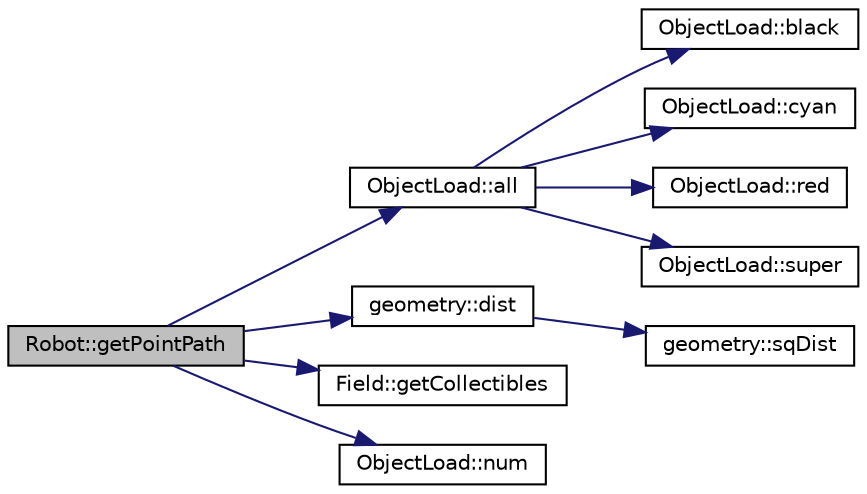 digraph "Robot::getPointPath"
{
 // LATEX_PDF_SIZE
  edge [fontname="Helvetica",fontsize="10",labelfontname="Helvetica",labelfontsize="10"];
  node [fontname="Helvetica",fontsize="10",shape=record];
  rankdir="LR";
  Node1 [label="Robot::getPointPath",height=0.2,width=0.4,color="black", fillcolor="grey75", style="filled", fontcolor="black",tooltip=" "];
  Node1 -> Node2 [color="midnightblue",fontsize="10",style="solid",fontname="Helvetica"];
  Node2 [label="ObjectLoad::all",height=0.2,width=0.4,color="black", fillcolor="white", style="filled",URL="$class_object_load.html#a535a944ad764a5c64c4b46f5d7dacd3a",tooltip=" "];
  Node2 -> Node3 [color="midnightblue",fontsize="10",style="solid",fontname="Helvetica"];
  Node3 [label="ObjectLoad::black",height=0.2,width=0.4,color="black", fillcolor="white", style="filled",URL="$class_object_load.html#ace19a0a3db1341917e23f89adaa651a6",tooltip=" "];
  Node2 -> Node4 [color="midnightblue",fontsize="10",style="solid",fontname="Helvetica"];
  Node4 [label="ObjectLoad::cyan",height=0.2,width=0.4,color="black", fillcolor="white", style="filled",URL="$class_object_load.html#ab40ec3ba11297aa9d5db01991fd55bac",tooltip=" "];
  Node2 -> Node5 [color="midnightblue",fontsize="10",style="solid",fontname="Helvetica"];
  Node5 [label="ObjectLoad::red",height=0.2,width=0.4,color="black", fillcolor="white", style="filled",URL="$class_object_load.html#a594a74d89f15e74b2e7d3e6bd5fc8721",tooltip=" "];
  Node2 -> Node6 [color="midnightblue",fontsize="10",style="solid",fontname="Helvetica"];
  Node6 [label="ObjectLoad::super",height=0.2,width=0.4,color="black", fillcolor="white", style="filled",URL="$class_object_load.html#a2e819001d38ab14261830c5dc56bbb98",tooltip=" "];
  Node1 -> Node7 [color="midnightblue",fontsize="10",style="solid",fontname="Helvetica"];
  Node7 [label="geometry::dist",height=0.2,width=0.4,color="black", fillcolor="white", style="filled",URL="$namespacegeometry.html#a9a1ebcb6a74b046020dcc91c40554a3a",tooltip=" "];
  Node7 -> Node8 [color="midnightblue",fontsize="10",style="solid",fontname="Helvetica"];
  Node8 [label="geometry::sqDist",height=0.2,width=0.4,color="black", fillcolor="white", style="filled",URL="$namespacegeometry.html#a478ae992edb02bc432e6d0420c40e336",tooltip=" "];
  Node1 -> Node9 [color="midnightblue",fontsize="10",style="solid",fontname="Helvetica"];
  Node9 [label="Field::getCollectibles",height=0.2,width=0.4,color="black", fillcolor="white", style="filled",URL="$class_field.html#ac726f4dc045fd47ad2de745fe2f898dd",tooltip="Getter method for collectibles."];
  Node1 -> Node10 [color="midnightblue",fontsize="10",style="solid",fontname="Helvetica"];
  Node10 [label="ObjectLoad::num",height=0.2,width=0.4,color="black", fillcolor="white", style="filled",URL="$class_object_load.html#ad3c7af6f005a96360d8680cf940bf539",tooltip=" "];
}
